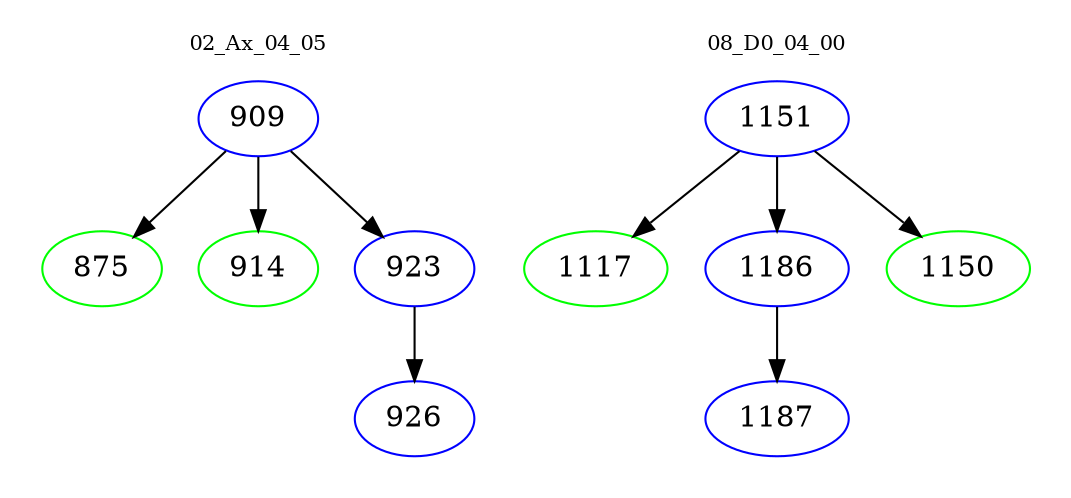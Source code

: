 digraph{
subgraph cluster_0 {
color = white
label = "02_Ax_04_05";
fontsize=10;
T0_909 [label="909", color="blue"]
T0_909 -> T0_875 [color="black"]
T0_875 [label="875", color="green"]
T0_909 -> T0_914 [color="black"]
T0_914 [label="914", color="green"]
T0_909 -> T0_923 [color="black"]
T0_923 [label="923", color="blue"]
T0_923 -> T0_926 [color="black"]
T0_926 [label="926", color="blue"]
}
subgraph cluster_1 {
color = white
label = "08_D0_04_00";
fontsize=10;
T1_1151 [label="1151", color="blue"]
T1_1151 -> T1_1117 [color="black"]
T1_1117 [label="1117", color="green"]
T1_1151 -> T1_1186 [color="black"]
T1_1186 [label="1186", color="blue"]
T1_1186 -> T1_1187 [color="black"]
T1_1187 [label="1187", color="blue"]
T1_1151 -> T1_1150 [color="black"]
T1_1150 [label="1150", color="green"]
}
}
